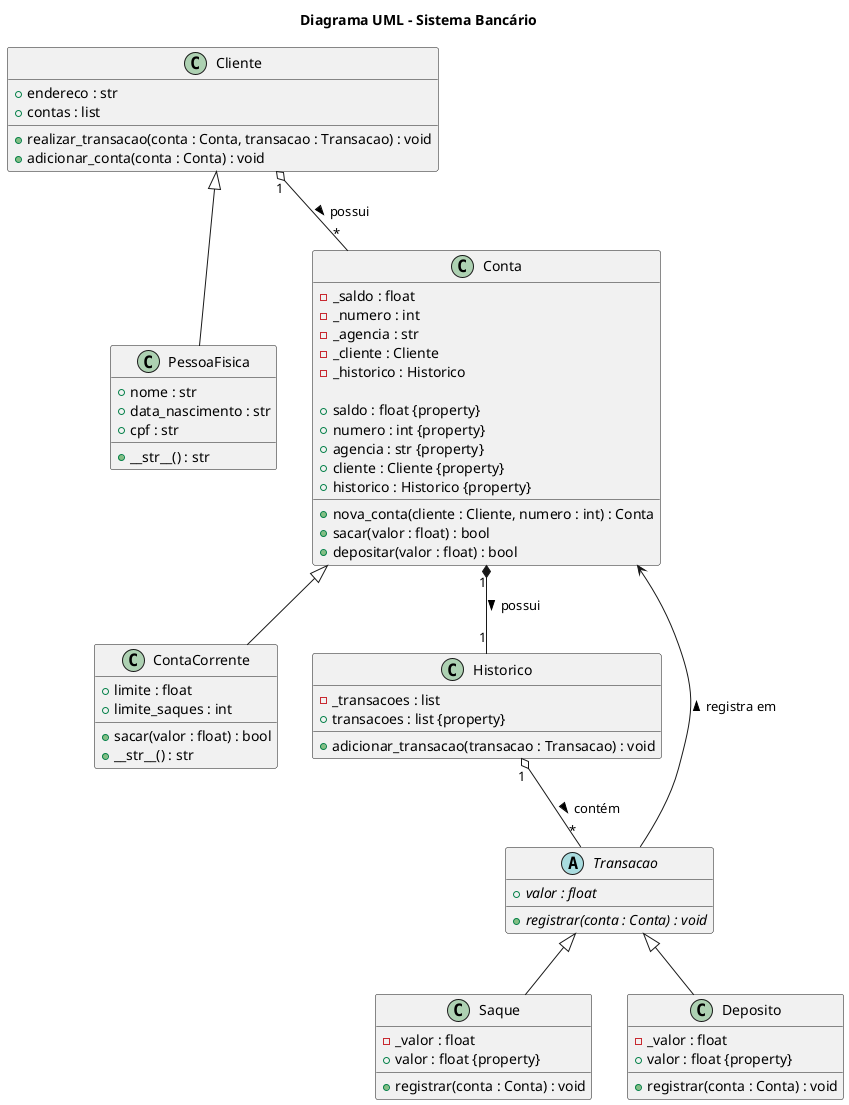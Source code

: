 @startuml
title Diagrama UML - Sistema Bancário 

' ===========================
' Classes principais
' ===========================
class Cliente {
    + endereco : str
    + contas : list
    + realizar_transacao(conta : Conta, transacao : Transacao) : void
    + adicionar_conta(conta : Conta) : void
}

class PessoaFisica {
    + nome : str
    + data_nascimento : str
    + cpf : str
    + __str__() : str
}

Cliente <|-- PessoaFisica

class Conta {
    - _saldo : float
    - _numero : int
    - _agencia : str
    - _cliente : Cliente
    - _historico : Historico

    + nova_conta(cliente : Cliente, numero : int) : Conta
    + saldo : float {property}
    + numero : int {property}
    + agencia : str {property}
    + cliente : Cliente {property}
    + historico : Historico {property}
    + sacar(valor : float) : bool
    + depositar(valor : float) : bool
}

class ContaCorrente {
    + limite : float
    + limite_saques : int
    + sacar(valor : float) : bool
    + __str__() : str
}

Conta <|-- ContaCorrente

class Historico {
    - _transacoes : list
    + transacoes : list {property}
    + adicionar_transacao(transacao : Transacao) : void
}

abstract class Transacao {
    {abstract} + valor : float
    {abstract} + registrar(conta : Conta) : void
}

class Saque {
    - _valor : float
    + valor : float {property}
    + registrar(conta : Conta) : void
}

class Deposito {
    - _valor : float
    + valor : float {property}
    + registrar(conta : Conta) : void
}

Transacao <|-- Saque
Transacao <|-- Deposito

' ===========================
' Relacionamentos com cardinalidade e tipo
' ===========================

' Cliente possui várias contas (agregação)
Cliente "1" o-- "*" Conta : possui >

' Conta tem 1 histórico (composição forte)
Conta "1" *-- "1" Historico : possui >

' Histórico contém várias transações (agregação)
Historico "1" o-- "*" Transacao : contém >

' Transação atua sobre uma conta (associação funcional)
Transacao --> Conta : registra em >
@enduml